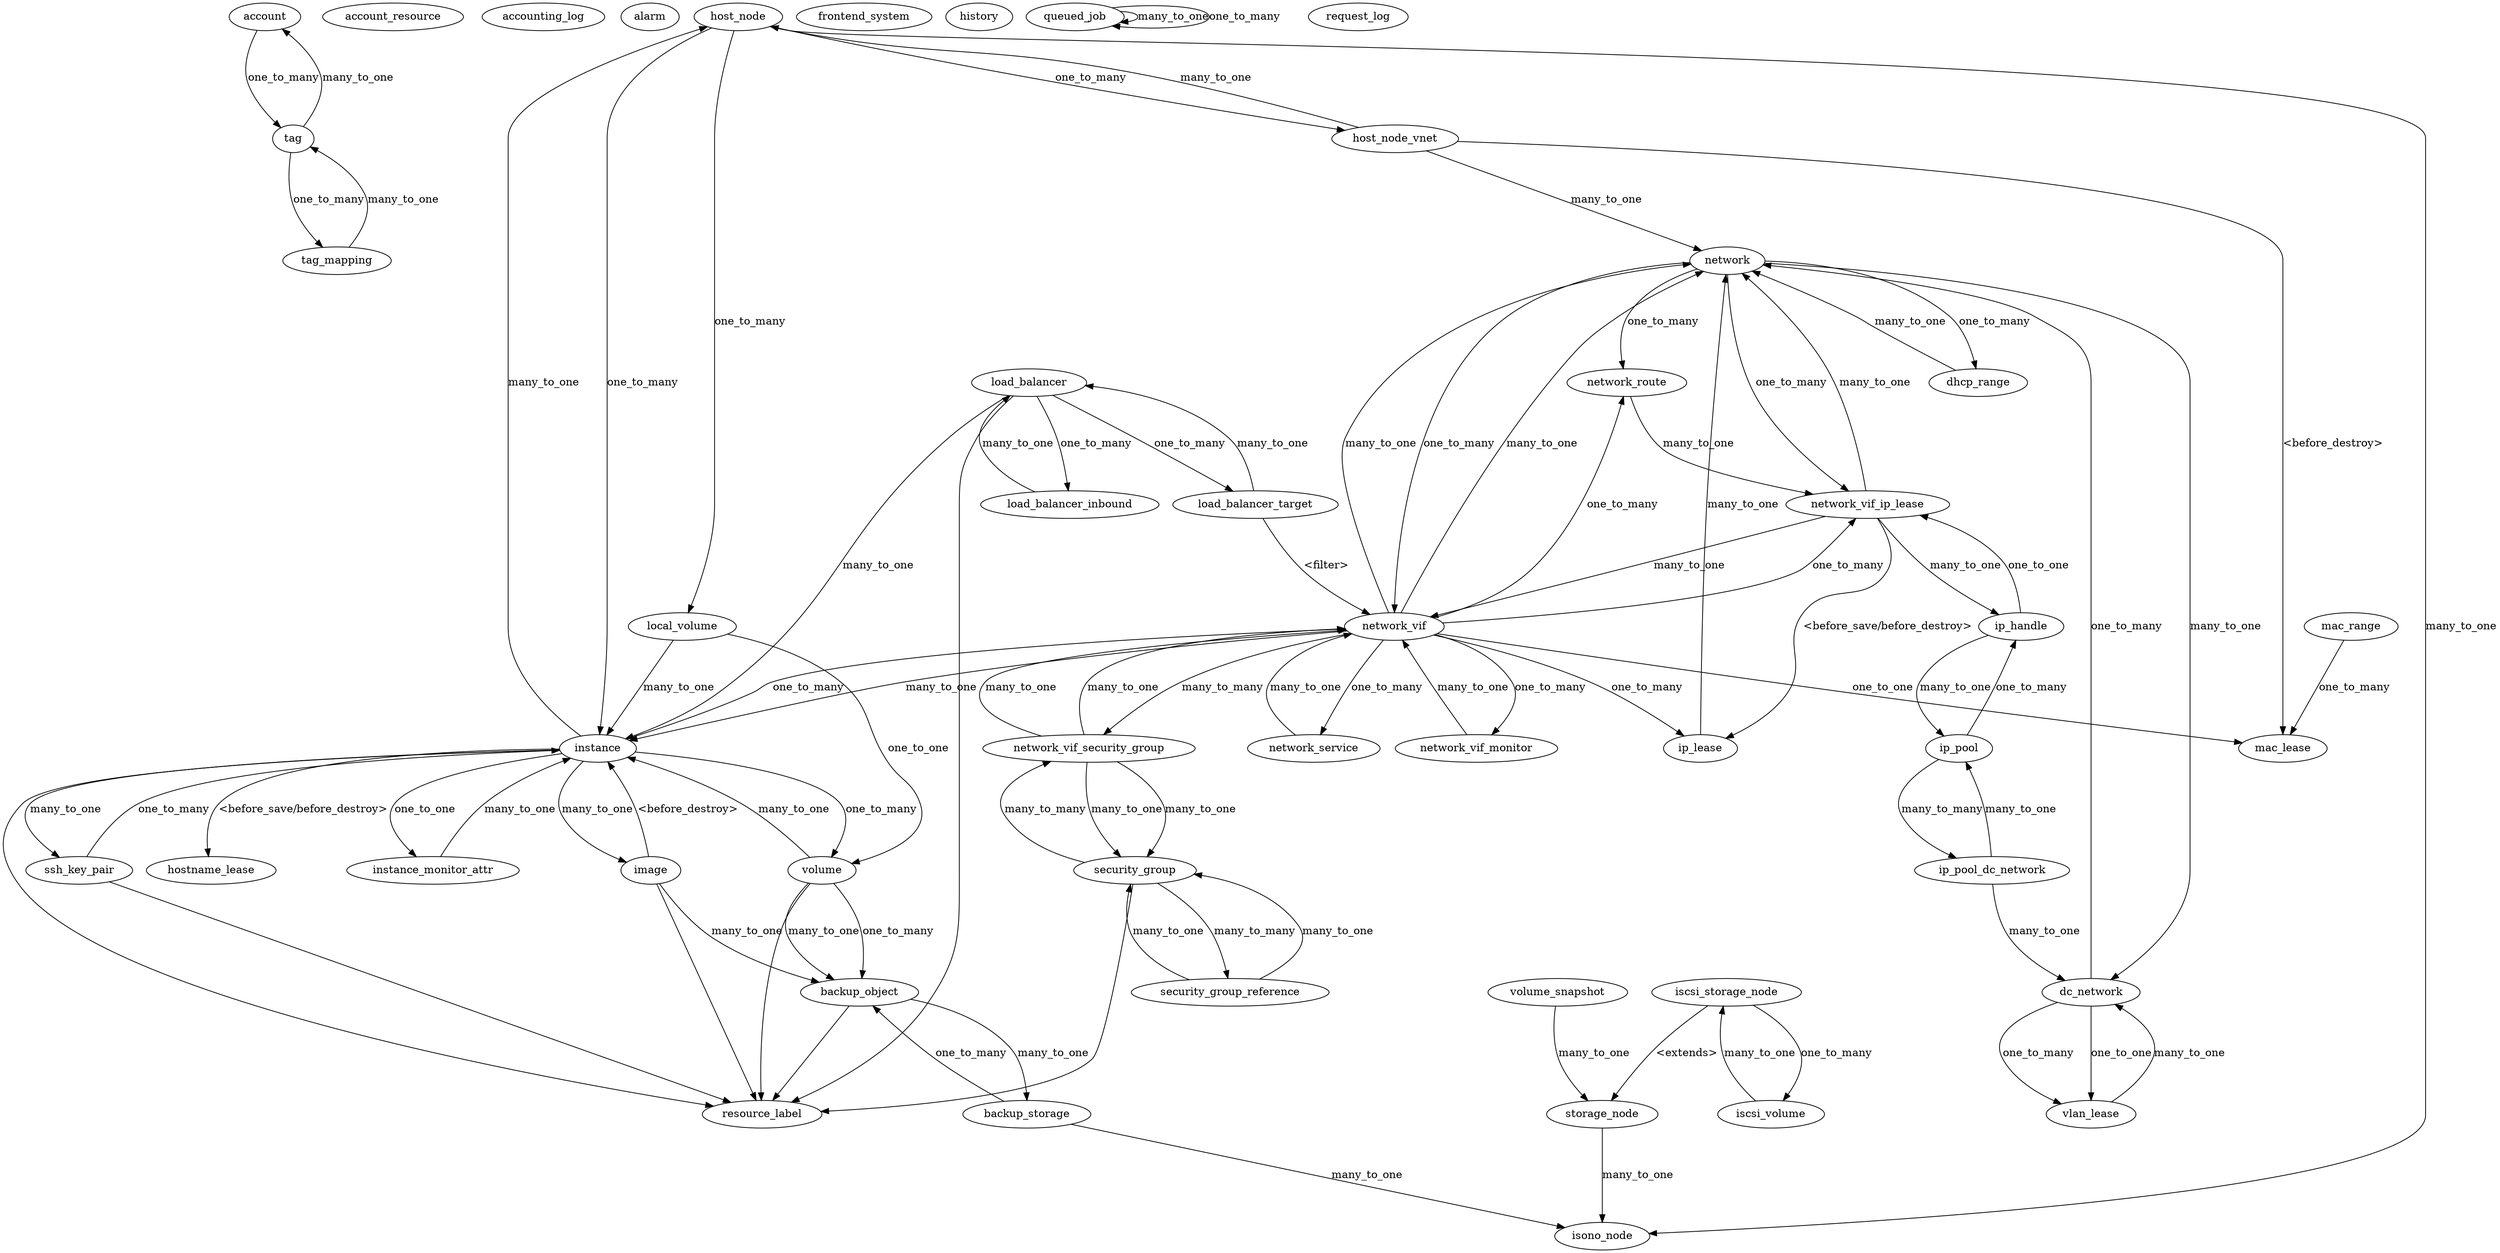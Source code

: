 digraph G {
 //style=bold;
 //rankdir=LR;
  ranksep="1.5";

  account;
  account_resource;
  accounting_log;
  alarm;
  backup_object;
  backup_storage;
  dc_network;
  dhcp_range;
  frontend_system;
  history;
  host_node;
  host_node_vnet;
  hostname_lease;
  image;
  instance;
  instance_monitor_attr;
  ip_handle;
  ip_lease;
  ip_pool;
  ip_pool_dc_network;
  iscsi_storage_node;
  iscsi_volume;
  load_balancer;
  load_balancer_inbound;
  load_balancer_target;
  local_volume;
  mac_lease;
  mac_range;
  network;
  network_route;
  network_service;
  network_vif;
  network_vif_ip_lease;
  network_vif_monitor;
  network_vif_security_group;
  queued_job;
  request_log;
  resource_label;
  security_group;
  security_group_reference;
  ssh_key_pair;
  storage_node;
  tag;
  tag_mapping;
  vlan_lease;
  volume;
  volume_snapshot;

  # *-> dc_network

  dc_network -> network    [label = "one_to_many"]; // ok
  dc_network -> vlan_lease [label = "one_to_many"]; // ok
  dc_network -> vlan_lease [label = "one_to_one"];  // ok

  network -> network_vif          [label = "one_to_many"]; // ok
  network -> network_vif_ip_lease [label = "one_to_many"]; // ok
  network -> network_route        [label = "one_to_many"]; // ok
  network -> dhcp_range           [label = "one_to_many"]; // ok
  network -> dc_network           [label = "many_to_one"]; // ok

  network_vif -> network                    [label = "many_to_one"];  // ok
  network_vif -> network_vif_security_group [label = "many_to_many"]; // ok
  network_vif -> network                    [label = "many_to_one"];  // ok
  network_vif -> ip_lease                   [label = "one_to_many"];  // ok
  network_vif -> network_vif_ip_lease       [label = "one_to_many"];  // ok
  network_vif -> network_route              [label = "one_to_many"];  // ok
  network_vif -> instance                   [label = "many_to_one"];  // ok
  network_vif -> network_service            [label = "one_to_many"];  // ok
  network_vif -> network_vif_monitor        [label = "one_to_many"];  // ok

  network_vif -> mac_lease                  [label = "one_to_one"];  // ok

  network_vif_ip_lease -> network     [label = "many_to_one"]; // ok
  network_vif_ip_lease -> network_vif [label = "many_to_one"]; // ok
  network_vif_ip_lease -> ip_handle   [label = "many_to_one"]; // ok

  network_vif_ip_lease -> ip_lease [label = "<before_save/before_destroy>"]; // ok

  network_route -> network_vif_ip_lease [label = "many_to_one"]; // ok

  dhcp_range -> network [label = "many_to_one"];  // ok

  ip_handle -> network_vif_ip_lease [label = "one_to_one"];  // ok
  ip_handle -> ip_pool              [label = "many_to_one"]; // ok

  ip_pool -> ip_pool_dc_network [label = "many_to_many"]; // ok
  ip_pool -> ip_handle          [label = "one_to_many"];  // ok

  vlan_lease -> dc_network [label = "many_to_one"]; // ok

  ip_pool_dc_network -> ip_pool    [label = "many_to_one"]; // ok
  ip_pool_dc_network -> dc_network [label = "many_to_one"]; // ok

  ip_lease -> network [label = "many_to_one"]; // ok

  instance -> image                 [label = "many_to_one"]; // ok
  instance -> host_node             [label = "many_to_one"]; // ok
  instance -> volume                [label = "one_to_many"]; // ok
  instance -> network_vif           [label = "one_to_many"]; // ok
  instance -> ssh_key_pair          [label = "many_to_one"]; // ok
  instance -> instance_monitor_attr [label = "one_to_one"];  // ok

  instance -> hostname_lease [label = "<before_save/before_destroy>"];

  network_service -> network_vif [label = "many_to_one"]; // ok

  network_vif_monitor -> network_vif [label = "many_to_one"]; // ok

  image -> backup_object [label = "many_to_one"]; // ok
  image -> instance      [label = "<before_destroy>"]; // ok

  host_node -> instance       [label = "one_to_many"]; // ok
  host_node -> isono_node     [label = "many_to_one"]; // OK!!!
  host_node -> host_node_vnet [label = "one_to_many"]; // ok
  host_node -> local_volume   [label = "one_to_many"]; // ok

  volume -> instance [label = "many_to_one"]; // ok
  volume -> backup_object [label = "many_to_one"]; // ok
  volume -> backup_object [label = "one_to_many"]; // ok

  ssh_key_pair          -> instance [label = "one_to_many"]; // ok
  instance_monitor_attr -> instance [label = "many_to_one"]; // ok

  host_node_vnet -> host_node [label = "many_to_one"]; // ok
  host_node_vnet -> network   [label = "many_to_one"]; // ok
  host_node_vnet -> mac_lease [label = "<before_destroy>"];

  local_volume -> instance [label = "many_to_one"]; // ok
  local_volume -> volume   [label = "one_to_one"];  // ok

  network_vif_security_group -> network_vif     [label = "many_to_one"]; // ok
  network_vif_security_group -> security_group  [label = "many_to_one"]; // ok

  security_group -> network_vif_security_group [label = "many_to_many"]; // ok
  security_group -> security_group_reference   [label = "many_to_many"]; // ok

  security_group_reference -> security_group [label = "many_to_one"]; // ok
  security_group_reference -> security_group [label = "many_to_one"]; // ok

  network_vif_security_group -> network_vif    [label = "many_to_one"]; // ok
  network_vif_security_group -> security_group [label = "many_to_one"]; // ok

  backup_object -> backup_storage [label = "many_to_one"]; // ok

  backup_storage -> backup_object [label = "one_to_many"]; // ok
  backup_storage -> isono_node    [label = "many_to_one"]; // OK!!!

  iscsi_storage_node -> storage_node [label = "<extends>"];
  iscsi_storage_node -> iscsi_volume [label = "one_to_many"]; // ok
  iscsi_volume -> iscsi_storage_node [label = "many_to_one"]; // ok

  load_balancer -> instance              [label = "many_to_one"]; // ok
  load_balancer -> load_balancer_target  [label = "one_to_many"]; // ok
  load_balancer -> load_balancer_inbound [label = "one_to_many"]; // ok

  load_balancer_target  -> load_balancer [label = "many_to_one"]; // ok
  load_balancer_target  -> network_vif   [label = "<filter>"]; // ok
  load_balancer_inbound -> load_balancer [label = "many_to_one"]; // ok

  queued_job -> queued_job [label = "many_to_one"]; // ok
  queued_job -> queued_job [label = "one_to_many"]; // ok

  storage_node -> isono_node    [label = "many_to_one"]; // OK!!!

  account -> tag [label = "one_to_many"]; // ok
  tag -> account     [label = "many_to_one"]; // ok
  tag -> tag_mapping [label = "one_to_many"]; // ok
  tag_mapping -> tag [label = "many_to_one"]; // ok

  volume_snapshot -> storage_node [label = "many_to_one"]; // ok

  mac_range -> mac_lease [label = "one_to_many"]; // ok: used from scheduler/mac_address

  backup_object  -> resource_label;
  image          -> resource_label;
  instance       -> resource_label;
  load_balancer  -> resource_label;
  security_group -> resource_label;
  ssh_key_pair   -> resource_label;
  volume         -> resource_label;
}
